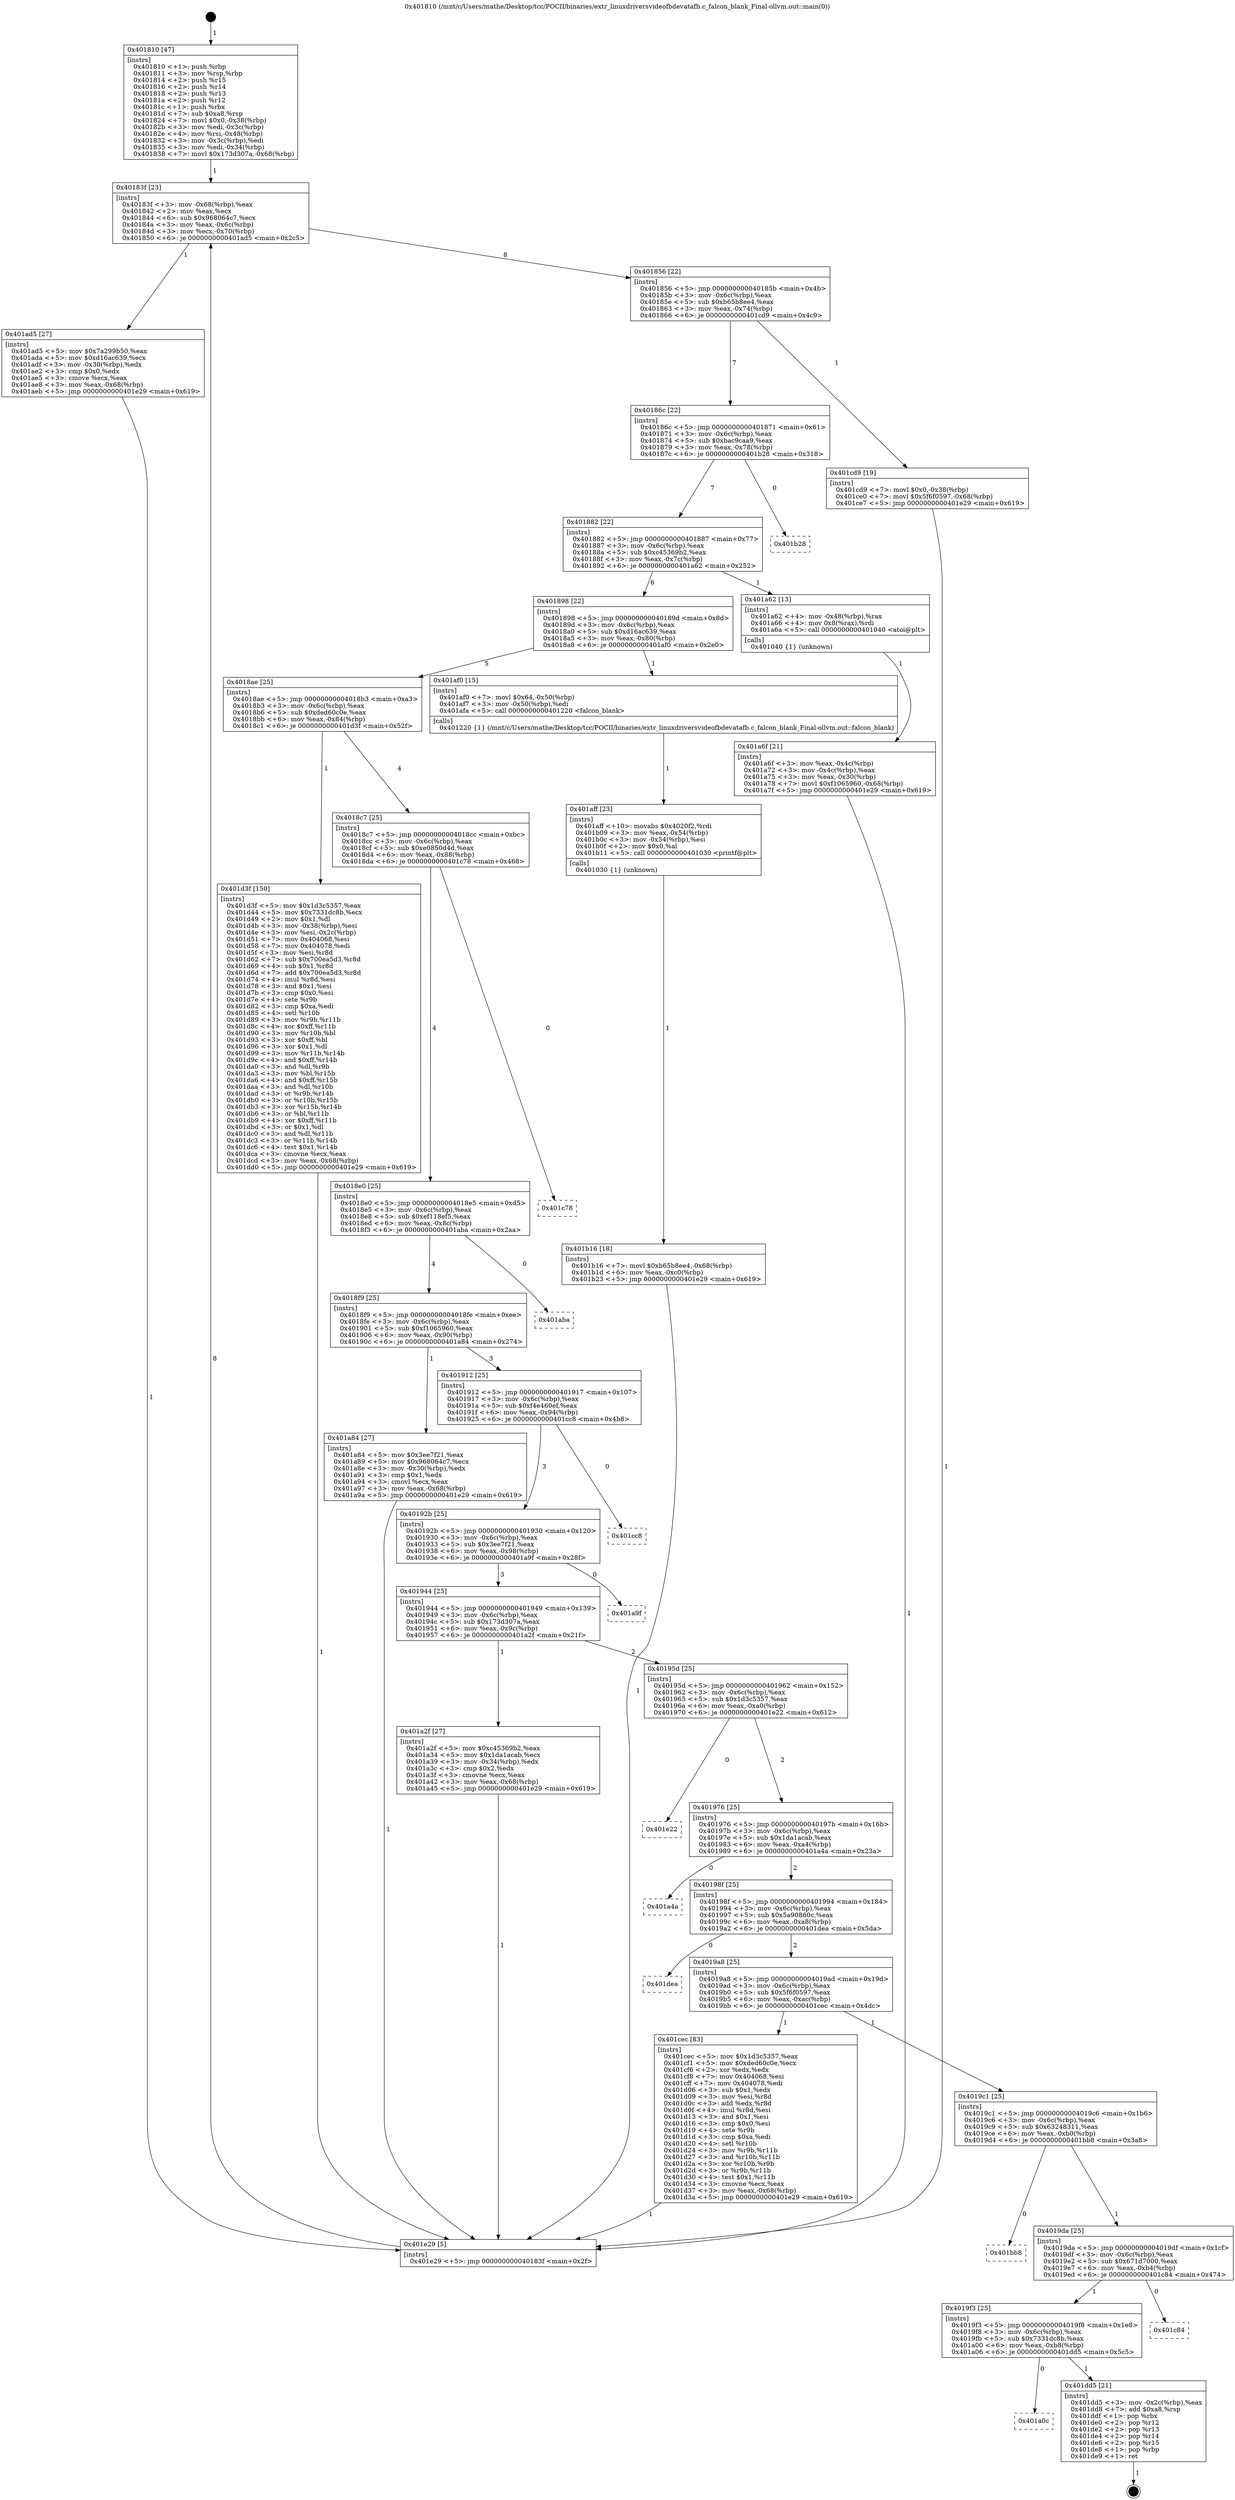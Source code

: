 digraph "0x401810" {
  label = "0x401810 (/mnt/c/Users/mathe/Desktop/tcc/POCII/binaries/extr_linuxdriversvideofbdevatafb.c_falcon_blank_Final-ollvm.out::main(0))"
  labelloc = "t"
  node[shape=record]

  Entry [label="",width=0.3,height=0.3,shape=circle,fillcolor=black,style=filled]
  "0x40183f" [label="{
     0x40183f [23]\l
     | [instrs]\l
     &nbsp;&nbsp;0x40183f \<+3\>: mov -0x68(%rbp),%eax\l
     &nbsp;&nbsp;0x401842 \<+2\>: mov %eax,%ecx\l
     &nbsp;&nbsp;0x401844 \<+6\>: sub $0x968064c7,%ecx\l
     &nbsp;&nbsp;0x40184a \<+3\>: mov %eax,-0x6c(%rbp)\l
     &nbsp;&nbsp;0x40184d \<+3\>: mov %ecx,-0x70(%rbp)\l
     &nbsp;&nbsp;0x401850 \<+6\>: je 0000000000401ad5 \<main+0x2c5\>\l
  }"]
  "0x401ad5" [label="{
     0x401ad5 [27]\l
     | [instrs]\l
     &nbsp;&nbsp;0x401ad5 \<+5\>: mov $0x7a299b50,%eax\l
     &nbsp;&nbsp;0x401ada \<+5\>: mov $0xd16ac639,%ecx\l
     &nbsp;&nbsp;0x401adf \<+3\>: mov -0x30(%rbp),%edx\l
     &nbsp;&nbsp;0x401ae2 \<+3\>: cmp $0x0,%edx\l
     &nbsp;&nbsp;0x401ae5 \<+3\>: cmove %ecx,%eax\l
     &nbsp;&nbsp;0x401ae8 \<+3\>: mov %eax,-0x68(%rbp)\l
     &nbsp;&nbsp;0x401aeb \<+5\>: jmp 0000000000401e29 \<main+0x619\>\l
  }"]
  "0x401856" [label="{
     0x401856 [22]\l
     | [instrs]\l
     &nbsp;&nbsp;0x401856 \<+5\>: jmp 000000000040185b \<main+0x4b\>\l
     &nbsp;&nbsp;0x40185b \<+3\>: mov -0x6c(%rbp),%eax\l
     &nbsp;&nbsp;0x40185e \<+5\>: sub $0xb65b8ee4,%eax\l
     &nbsp;&nbsp;0x401863 \<+3\>: mov %eax,-0x74(%rbp)\l
     &nbsp;&nbsp;0x401866 \<+6\>: je 0000000000401cd9 \<main+0x4c9\>\l
  }"]
  Exit [label="",width=0.3,height=0.3,shape=circle,fillcolor=black,style=filled,peripheries=2]
  "0x401cd9" [label="{
     0x401cd9 [19]\l
     | [instrs]\l
     &nbsp;&nbsp;0x401cd9 \<+7\>: movl $0x0,-0x38(%rbp)\l
     &nbsp;&nbsp;0x401ce0 \<+7\>: movl $0x5f6f0597,-0x68(%rbp)\l
     &nbsp;&nbsp;0x401ce7 \<+5\>: jmp 0000000000401e29 \<main+0x619\>\l
  }"]
  "0x40186c" [label="{
     0x40186c [22]\l
     | [instrs]\l
     &nbsp;&nbsp;0x40186c \<+5\>: jmp 0000000000401871 \<main+0x61\>\l
     &nbsp;&nbsp;0x401871 \<+3\>: mov -0x6c(%rbp),%eax\l
     &nbsp;&nbsp;0x401874 \<+5\>: sub $0xbac9caa9,%eax\l
     &nbsp;&nbsp;0x401879 \<+3\>: mov %eax,-0x78(%rbp)\l
     &nbsp;&nbsp;0x40187c \<+6\>: je 0000000000401b28 \<main+0x318\>\l
  }"]
  "0x401a0c" [label="{
     0x401a0c\l
  }", style=dashed]
  "0x401b28" [label="{
     0x401b28\l
  }", style=dashed]
  "0x401882" [label="{
     0x401882 [22]\l
     | [instrs]\l
     &nbsp;&nbsp;0x401882 \<+5\>: jmp 0000000000401887 \<main+0x77\>\l
     &nbsp;&nbsp;0x401887 \<+3\>: mov -0x6c(%rbp),%eax\l
     &nbsp;&nbsp;0x40188a \<+5\>: sub $0xc45369b2,%eax\l
     &nbsp;&nbsp;0x40188f \<+3\>: mov %eax,-0x7c(%rbp)\l
     &nbsp;&nbsp;0x401892 \<+6\>: je 0000000000401a62 \<main+0x252\>\l
  }"]
  "0x401dd5" [label="{
     0x401dd5 [21]\l
     | [instrs]\l
     &nbsp;&nbsp;0x401dd5 \<+3\>: mov -0x2c(%rbp),%eax\l
     &nbsp;&nbsp;0x401dd8 \<+7\>: add $0xa8,%rsp\l
     &nbsp;&nbsp;0x401ddf \<+1\>: pop %rbx\l
     &nbsp;&nbsp;0x401de0 \<+2\>: pop %r12\l
     &nbsp;&nbsp;0x401de2 \<+2\>: pop %r13\l
     &nbsp;&nbsp;0x401de4 \<+2\>: pop %r14\l
     &nbsp;&nbsp;0x401de6 \<+2\>: pop %r15\l
     &nbsp;&nbsp;0x401de8 \<+1\>: pop %rbp\l
     &nbsp;&nbsp;0x401de9 \<+1\>: ret\l
  }"]
  "0x401a62" [label="{
     0x401a62 [13]\l
     | [instrs]\l
     &nbsp;&nbsp;0x401a62 \<+4\>: mov -0x48(%rbp),%rax\l
     &nbsp;&nbsp;0x401a66 \<+4\>: mov 0x8(%rax),%rdi\l
     &nbsp;&nbsp;0x401a6a \<+5\>: call 0000000000401040 \<atoi@plt\>\l
     | [calls]\l
     &nbsp;&nbsp;0x401040 \{1\} (unknown)\l
  }"]
  "0x401898" [label="{
     0x401898 [22]\l
     | [instrs]\l
     &nbsp;&nbsp;0x401898 \<+5\>: jmp 000000000040189d \<main+0x8d\>\l
     &nbsp;&nbsp;0x40189d \<+3\>: mov -0x6c(%rbp),%eax\l
     &nbsp;&nbsp;0x4018a0 \<+5\>: sub $0xd16ac639,%eax\l
     &nbsp;&nbsp;0x4018a5 \<+3\>: mov %eax,-0x80(%rbp)\l
     &nbsp;&nbsp;0x4018a8 \<+6\>: je 0000000000401af0 \<main+0x2e0\>\l
  }"]
  "0x4019f3" [label="{
     0x4019f3 [25]\l
     | [instrs]\l
     &nbsp;&nbsp;0x4019f3 \<+5\>: jmp 00000000004019f8 \<main+0x1e8\>\l
     &nbsp;&nbsp;0x4019f8 \<+3\>: mov -0x6c(%rbp),%eax\l
     &nbsp;&nbsp;0x4019fb \<+5\>: sub $0x7331dc8b,%eax\l
     &nbsp;&nbsp;0x401a00 \<+6\>: mov %eax,-0xb8(%rbp)\l
     &nbsp;&nbsp;0x401a06 \<+6\>: je 0000000000401dd5 \<main+0x5c5\>\l
  }"]
  "0x401af0" [label="{
     0x401af0 [15]\l
     | [instrs]\l
     &nbsp;&nbsp;0x401af0 \<+7\>: movl $0x64,-0x50(%rbp)\l
     &nbsp;&nbsp;0x401af7 \<+3\>: mov -0x50(%rbp),%edi\l
     &nbsp;&nbsp;0x401afa \<+5\>: call 0000000000401220 \<falcon_blank\>\l
     | [calls]\l
     &nbsp;&nbsp;0x401220 \{1\} (/mnt/c/Users/mathe/Desktop/tcc/POCII/binaries/extr_linuxdriversvideofbdevatafb.c_falcon_blank_Final-ollvm.out::falcon_blank)\l
  }"]
  "0x4018ae" [label="{
     0x4018ae [25]\l
     | [instrs]\l
     &nbsp;&nbsp;0x4018ae \<+5\>: jmp 00000000004018b3 \<main+0xa3\>\l
     &nbsp;&nbsp;0x4018b3 \<+3\>: mov -0x6c(%rbp),%eax\l
     &nbsp;&nbsp;0x4018b6 \<+5\>: sub $0xded60c0e,%eax\l
     &nbsp;&nbsp;0x4018bb \<+6\>: mov %eax,-0x84(%rbp)\l
     &nbsp;&nbsp;0x4018c1 \<+6\>: je 0000000000401d3f \<main+0x52f\>\l
  }"]
  "0x401c84" [label="{
     0x401c84\l
  }", style=dashed]
  "0x401d3f" [label="{
     0x401d3f [150]\l
     | [instrs]\l
     &nbsp;&nbsp;0x401d3f \<+5\>: mov $0x1d3c5357,%eax\l
     &nbsp;&nbsp;0x401d44 \<+5\>: mov $0x7331dc8b,%ecx\l
     &nbsp;&nbsp;0x401d49 \<+2\>: mov $0x1,%dl\l
     &nbsp;&nbsp;0x401d4b \<+3\>: mov -0x38(%rbp),%esi\l
     &nbsp;&nbsp;0x401d4e \<+3\>: mov %esi,-0x2c(%rbp)\l
     &nbsp;&nbsp;0x401d51 \<+7\>: mov 0x404068,%esi\l
     &nbsp;&nbsp;0x401d58 \<+7\>: mov 0x404078,%edi\l
     &nbsp;&nbsp;0x401d5f \<+3\>: mov %esi,%r8d\l
     &nbsp;&nbsp;0x401d62 \<+7\>: sub $0x700ea5d3,%r8d\l
     &nbsp;&nbsp;0x401d69 \<+4\>: sub $0x1,%r8d\l
     &nbsp;&nbsp;0x401d6d \<+7\>: add $0x700ea5d3,%r8d\l
     &nbsp;&nbsp;0x401d74 \<+4\>: imul %r8d,%esi\l
     &nbsp;&nbsp;0x401d78 \<+3\>: and $0x1,%esi\l
     &nbsp;&nbsp;0x401d7b \<+3\>: cmp $0x0,%esi\l
     &nbsp;&nbsp;0x401d7e \<+4\>: sete %r9b\l
     &nbsp;&nbsp;0x401d82 \<+3\>: cmp $0xa,%edi\l
     &nbsp;&nbsp;0x401d85 \<+4\>: setl %r10b\l
     &nbsp;&nbsp;0x401d89 \<+3\>: mov %r9b,%r11b\l
     &nbsp;&nbsp;0x401d8c \<+4\>: xor $0xff,%r11b\l
     &nbsp;&nbsp;0x401d90 \<+3\>: mov %r10b,%bl\l
     &nbsp;&nbsp;0x401d93 \<+3\>: xor $0xff,%bl\l
     &nbsp;&nbsp;0x401d96 \<+3\>: xor $0x1,%dl\l
     &nbsp;&nbsp;0x401d99 \<+3\>: mov %r11b,%r14b\l
     &nbsp;&nbsp;0x401d9c \<+4\>: and $0xff,%r14b\l
     &nbsp;&nbsp;0x401da0 \<+3\>: and %dl,%r9b\l
     &nbsp;&nbsp;0x401da3 \<+3\>: mov %bl,%r15b\l
     &nbsp;&nbsp;0x401da6 \<+4\>: and $0xff,%r15b\l
     &nbsp;&nbsp;0x401daa \<+3\>: and %dl,%r10b\l
     &nbsp;&nbsp;0x401dad \<+3\>: or %r9b,%r14b\l
     &nbsp;&nbsp;0x401db0 \<+3\>: or %r10b,%r15b\l
     &nbsp;&nbsp;0x401db3 \<+3\>: xor %r15b,%r14b\l
     &nbsp;&nbsp;0x401db6 \<+3\>: or %bl,%r11b\l
     &nbsp;&nbsp;0x401db9 \<+4\>: xor $0xff,%r11b\l
     &nbsp;&nbsp;0x401dbd \<+3\>: or $0x1,%dl\l
     &nbsp;&nbsp;0x401dc0 \<+3\>: and %dl,%r11b\l
     &nbsp;&nbsp;0x401dc3 \<+3\>: or %r11b,%r14b\l
     &nbsp;&nbsp;0x401dc6 \<+4\>: test $0x1,%r14b\l
     &nbsp;&nbsp;0x401dca \<+3\>: cmovne %ecx,%eax\l
     &nbsp;&nbsp;0x401dcd \<+3\>: mov %eax,-0x68(%rbp)\l
     &nbsp;&nbsp;0x401dd0 \<+5\>: jmp 0000000000401e29 \<main+0x619\>\l
  }"]
  "0x4018c7" [label="{
     0x4018c7 [25]\l
     | [instrs]\l
     &nbsp;&nbsp;0x4018c7 \<+5\>: jmp 00000000004018cc \<main+0xbc\>\l
     &nbsp;&nbsp;0x4018cc \<+3\>: mov -0x6c(%rbp),%eax\l
     &nbsp;&nbsp;0x4018cf \<+5\>: sub $0xe0850d4d,%eax\l
     &nbsp;&nbsp;0x4018d4 \<+6\>: mov %eax,-0x88(%rbp)\l
     &nbsp;&nbsp;0x4018da \<+6\>: je 0000000000401c78 \<main+0x468\>\l
  }"]
  "0x4019da" [label="{
     0x4019da [25]\l
     | [instrs]\l
     &nbsp;&nbsp;0x4019da \<+5\>: jmp 00000000004019df \<main+0x1cf\>\l
     &nbsp;&nbsp;0x4019df \<+3\>: mov -0x6c(%rbp),%eax\l
     &nbsp;&nbsp;0x4019e2 \<+5\>: sub $0x671d7000,%eax\l
     &nbsp;&nbsp;0x4019e7 \<+6\>: mov %eax,-0xb4(%rbp)\l
     &nbsp;&nbsp;0x4019ed \<+6\>: je 0000000000401c84 \<main+0x474\>\l
  }"]
  "0x401c78" [label="{
     0x401c78\l
  }", style=dashed]
  "0x4018e0" [label="{
     0x4018e0 [25]\l
     | [instrs]\l
     &nbsp;&nbsp;0x4018e0 \<+5\>: jmp 00000000004018e5 \<main+0xd5\>\l
     &nbsp;&nbsp;0x4018e5 \<+3\>: mov -0x6c(%rbp),%eax\l
     &nbsp;&nbsp;0x4018e8 \<+5\>: sub $0xef118ef5,%eax\l
     &nbsp;&nbsp;0x4018ed \<+6\>: mov %eax,-0x8c(%rbp)\l
     &nbsp;&nbsp;0x4018f3 \<+6\>: je 0000000000401aba \<main+0x2aa\>\l
  }"]
  "0x401bb8" [label="{
     0x401bb8\l
  }", style=dashed]
  "0x401aba" [label="{
     0x401aba\l
  }", style=dashed]
  "0x4018f9" [label="{
     0x4018f9 [25]\l
     | [instrs]\l
     &nbsp;&nbsp;0x4018f9 \<+5\>: jmp 00000000004018fe \<main+0xee\>\l
     &nbsp;&nbsp;0x4018fe \<+3\>: mov -0x6c(%rbp),%eax\l
     &nbsp;&nbsp;0x401901 \<+5\>: sub $0xf1065960,%eax\l
     &nbsp;&nbsp;0x401906 \<+6\>: mov %eax,-0x90(%rbp)\l
     &nbsp;&nbsp;0x40190c \<+6\>: je 0000000000401a84 \<main+0x274\>\l
  }"]
  "0x4019c1" [label="{
     0x4019c1 [25]\l
     | [instrs]\l
     &nbsp;&nbsp;0x4019c1 \<+5\>: jmp 00000000004019c6 \<main+0x1b6\>\l
     &nbsp;&nbsp;0x4019c6 \<+3\>: mov -0x6c(%rbp),%eax\l
     &nbsp;&nbsp;0x4019c9 \<+5\>: sub $0x63248311,%eax\l
     &nbsp;&nbsp;0x4019ce \<+6\>: mov %eax,-0xb0(%rbp)\l
     &nbsp;&nbsp;0x4019d4 \<+6\>: je 0000000000401bb8 \<main+0x3a8\>\l
  }"]
  "0x401a84" [label="{
     0x401a84 [27]\l
     | [instrs]\l
     &nbsp;&nbsp;0x401a84 \<+5\>: mov $0x3ee7f21,%eax\l
     &nbsp;&nbsp;0x401a89 \<+5\>: mov $0x968064c7,%ecx\l
     &nbsp;&nbsp;0x401a8e \<+3\>: mov -0x30(%rbp),%edx\l
     &nbsp;&nbsp;0x401a91 \<+3\>: cmp $0x1,%edx\l
     &nbsp;&nbsp;0x401a94 \<+3\>: cmovl %ecx,%eax\l
     &nbsp;&nbsp;0x401a97 \<+3\>: mov %eax,-0x68(%rbp)\l
     &nbsp;&nbsp;0x401a9a \<+5\>: jmp 0000000000401e29 \<main+0x619\>\l
  }"]
  "0x401912" [label="{
     0x401912 [25]\l
     | [instrs]\l
     &nbsp;&nbsp;0x401912 \<+5\>: jmp 0000000000401917 \<main+0x107\>\l
     &nbsp;&nbsp;0x401917 \<+3\>: mov -0x6c(%rbp),%eax\l
     &nbsp;&nbsp;0x40191a \<+5\>: sub $0xf4e460ef,%eax\l
     &nbsp;&nbsp;0x40191f \<+6\>: mov %eax,-0x94(%rbp)\l
     &nbsp;&nbsp;0x401925 \<+6\>: je 0000000000401cc8 \<main+0x4b8\>\l
  }"]
  "0x401cec" [label="{
     0x401cec [83]\l
     | [instrs]\l
     &nbsp;&nbsp;0x401cec \<+5\>: mov $0x1d3c5357,%eax\l
     &nbsp;&nbsp;0x401cf1 \<+5\>: mov $0xded60c0e,%ecx\l
     &nbsp;&nbsp;0x401cf6 \<+2\>: xor %edx,%edx\l
     &nbsp;&nbsp;0x401cf8 \<+7\>: mov 0x404068,%esi\l
     &nbsp;&nbsp;0x401cff \<+7\>: mov 0x404078,%edi\l
     &nbsp;&nbsp;0x401d06 \<+3\>: sub $0x1,%edx\l
     &nbsp;&nbsp;0x401d09 \<+3\>: mov %esi,%r8d\l
     &nbsp;&nbsp;0x401d0c \<+3\>: add %edx,%r8d\l
     &nbsp;&nbsp;0x401d0f \<+4\>: imul %r8d,%esi\l
     &nbsp;&nbsp;0x401d13 \<+3\>: and $0x1,%esi\l
     &nbsp;&nbsp;0x401d16 \<+3\>: cmp $0x0,%esi\l
     &nbsp;&nbsp;0x401d19 \<+4\>: sete %r9b\l
     &nbsp;&nbsp;0x401d1d \<+3\>: cmp $0xa,%edi\l
     &nbsp;&nbsp;0x401d20 \<+4\>: setl %r10b\l
     &nbsp;&nbsp;0x401d24 \<+3\>: mov %r9b,%r11b\l
     &nbsp;&nbsp;0x401d27 \<+3\>: and %r10b,%r11b\l
     &nbsp;&nbsp;0x401d2a \<+3\>: xor %r10b,%r9b\l
     &nbsp;&nbsp;0x401d2d \<+3\>: or %r9b,%r11b\l
     &nbsp;&nbsp;0x401d30 \<+4\>: test $0x1,%r11b\l
     &nbsp;&nbsp;0x401d34 \<+3\>: cmovne %ecx,%eax\l
     &nbsp;&nbsp;0x401d37 \<+3\>: mov %eax,-0x68(%rbp)\l
     &nbsp;&nbsp;0x401d3a \<+5\>: jmp 0000000000401e29 \<main+0x619\>\l
  }"]
  "0x401cc8" [label="{
     0x401cc8\l
  }", style=dashed]
  "0x40192b" [label="{
     0x40192b [25]\l
     | [instrs]\l
     &nbsp;&nbsp;0x40192b \<+5\>: jmp 0000000000401930 \<main+0x120\>\l
     &nbsp;&nbsp;0x401930 \<+3\>: mov -0x6c(%rbp),%eax\l
     &nbsp;&nbsp;0x401933 \<+5\>: sub $0x3ee7f21,%eax\l
     &nbsp;&nbsp;0x401938 \<+6\>: mov %eax,-0x98(%rbp)\l
     &nbsp;&nbsp;0x40193e \<+6\>: je 0000000000401a9f \<main+0x28f\>\l
  }"]
  "0x4019a8" [label="{
     0x4019a8 [25]\l
     | [instrs]\l
     &nbsp;&nbsp;0x4019a8 \<+5\>: jmp 00000000004019ad \<main+0x19d\>\l
     &nbsp;&nbsp;0x4019ad \<+3\>: mov -0x6c(%rbp),%eax\l
     &nbsp;&nbsp;0x4019b0 \<+5\>: sub $0x5f6f0597,%eax\l
     &nbsp;&nbsp;0x4019b5 \<+6\>: mov %eax,-0xac(%rbp)\l
     &nbsp;&nbsp;0x4019bb \<+6\>: je 0000000000401cec \<main+0x4dc\>\l
  }"]
  "0x401a9f" [label="{
     0x401a9f\l
  }", style=dashed]
  "0x401944" [label="{
     0x401944 [25]\l
     | [instrs]\l
     &nbsp;&nbsp;0x401944 \<+5\>: jmp 0000000000401949 \<main+0x139\>\l
     &nbsp;&nbsp;0x401949 \<+3\>: mov -0x6c(%rbp),%eax\l
     &nbsp;&nbsp;0x40194c \<+5\>: sub $0x173d307a,%eax\l
     &nbsp;&nbsp;0x401951 \<+6\>: mov %eax,-0x9c(%rbp)\l
     &nbsp;&nbsp;0x401957 \<+6\>: je 0000000000401a2f \<main+0x21f\>\l
  }"]
  "0x401dea" [label="{
     0x401dea\l
  }", style=dashed]
  "0x401a2f" [label="{
     0x401a2f [27]\l
     | [instrs]\l
     &nbsp;&nbsp;0x401a2f \<+5\>: mov $0xc45369b2,%eax\l
     &nbsp;&nbsp;0x401a34 \<+5\>: mov $0x1da1acab,%ecx\l
     &nbsp;&nbsp;0x401a39 \<+3\>: mov -0x34(%rbp),%edx\l
     &nbsp;&nbsp;0x401a3c \<+3\>: cmp $0x2,%edx\l
     &nbsp;&nbsp;0x401a3f \<+3\>: cmovne %ecx,%eax\l
     &nbsp;&nbsp;0x401a42 \<+3\>: mov %eax,-0x68(%rbp)\l
     &nbsp;&nbsp;0x401a45 \<+5\>: jmp 0000000000401e29 \<main+0x619\>\l
  }"]
  "0x40195d" [label="{
     0x40195d [25]\l
     | [instrs]\l
     &nbsp;&nbsp;0x40195d \<+5\>: jmp 0000000000401962 \<main+0x152\>\l
     &nbsp;&nbsp;0x401962 \<+3\>: mov -0x6c(%rbp),%eax\l
     &nbsp;&nbsp;0x401965 \<+5\>: sub $0x1d3c5357,%eax\l
     &nbsp;&nbsp;0x40196a \<+6\>: mov %eax,-0xa0(%rbp)\l
     &nbsp;&nbsp;0x401970 \<+6\>: je 0000000000401e22 \<main+0x612\>\l
  }"]
  "0x401e29" [label="{
     0x401e29 [5]\l
     | [instrs]\l
     &nbsp;&nbsp;0x401e29 \<+5\>: jmp 000000000040183f \<main+0x2f\>\l
  }"]
  "0x401810" [label="{
     0x401810 [47]\l
     | [instrs]\l
     &nbsp;&nbsp;0x401810 \<+1\>: push %rbp\l
     &nbsp;&nbsp;0x401811 \<+3\>: mov %rsp,%rbp\l
     &nbsp;&nbsp;0x401814 \<+2\>: push %r15\l
     &nbsp;&nbsp;0x401816 \<+2\>: push %r14\l
     &nbsp;&nbsp;0x401818 \<+2\>: push %r13\l
     &nbsp;&nbsp;0x40181a \<+2\>: push %r12\l
     &nbsp;&nbsp;0x40181c \<+1\>: push %rbx\l
     &nbsp;&nbsp;0x40181d \<+7\>: sub $0xa8,%rsp\l
     &nbsp;&nbsp;0x401824 \<+7\>: movl $0x0,-0x38(%rbp)\l
     &nbsp;&nbsp;0x40182b \<+3\>: mov %edi,-0x3c(%rbp)\l
     &nbsp;&nbsp;0x40182e \<+4\>: mov %rsi,-0x48(%rbp)\l
     &nbsp;&nbsp;0x401832 \<+3\>: mov -0x3c(%rbp),%edi\l
     &nbsp;&nbsp;0x401835 \<+3\>: mov %edi,-0x34(%rbp)\l
     &nbsp;&nbsp;0x401838 \<+7\>: movl $0x173d307a,-0x68(%rbp)\l
  }"]
  "0x401a6f" [label="{
     0x401a6f [21]\l
     | [instrs]\l
     &nbsp;&nbsp;0x401a6f \<+3\>: mov %eax,-0x4c(%rbp)\l
     &nbsp;&nbsp;0x401a72 \<+3\>: mov -0x4c(%rbp),%eax\l
     &nbsp;&nbsp;0x401a75 \<+3\>: mov %eax,-0x30(%rbp)\l
     &nbsp;&nbsp;0x401a78 \<+7\>: movl $0xf1065960,-0x68(%rbp)\l
     &nbsp;&nbsp;0x401a7f \<+5\>: jmp 0000000000401e29 \<main+0x619\>\l
  }"]
  "0x401aff" [label="{
     0x401aff [23]\l
     | [instrs]\l
     &nbsp;&nbsp;0x401aff \<+10\>: movabs $0x4020f2,%rdi\l
     &nbsp;&nbsp;0x401b09 \<+3\>: mov %eax,-0x54(%rbp)\l
     &nbsp;&nbsp;0x401b0c \<+3\>: mov -0x54(%rbp),%esi\l
     &nbsp;&nbsp;0x401b0f \<+2\>: mov $0x0,%al\l
     &nbsp;&nbsp;0x401b11 \<+5\>: call 0000000000401030 \<printf@plt\>\l
     | [calls]\l
     &nbsp;&nbsp;0x401030 \{1\} (unknown)\l
  }"]
  "0x401b16" [label="{
     0x401b16 [18]\l
     | [instrs]\l
     &nbsp;&nbsp;0x401b16 \<+7\>: movl $0xb65b8ee4,-0x68(%rbp)\l
     &nbsp;&nbsp;0x401b1d \<+6\>: mov %eax,-0xc0(%rbp)\l
     &nbsp;&nbsp;0x401b23 \<+5\>: jmp 0000000000401e29 \<main+0x619\>\l
  }"]
  "0x40198f" [label="{
     0x40198f [25]\l
     | [instrs]\l
     &nbsp;&nbsp;0x40198f \<+5\>: jmp 0000000000401994 \<main+0x184\>\l
     &nbsp;&nbsp;0x401994 \<+3\>: mov -0x6c(%rbp),%eax\l
     &nbsp;&nbsp;0x401997 \<+5\>: sub $0x5a90860c,%eax\l
     &nbsp;&nbsp;0x40199c \<+6\>: mov %eax,-0xa8(%rbp)\l
     &nbsp;&nbsp;0x4019a2 \<+6\>: je 0000000000401dea \<main+0x5da\>\l
  }"]
  "0x401e22" [label="{
     0x401e22\l
  }", style=dashed]
  "0x401976" [label="{
     0x401976 [25]\l
     | [instrs]\l
     &nbsp;&nbsp;0x401976 \<+5\>: jmp 000000000040197b \<main+0x16b\>\l
     &nbsp;&nbsp;0x40197b \<+3\>: mov -0x6c(%rbp),%eax\l
     &nbsp;&nbsp;0x40197e \<+5\>: sub $0x1da1acab,%eax\l
     &nbsp;&nbsp;0x401983 \<+6\>: mov %eax,-0xa4(%rbp)\l
     &nbsp;&nbsp;0x401989 \<+6\>: je 0000000000401a4a \<main+0x23a\>\l
  }"]
  "0x401a4a" [label="{
     0x401a4a\l
  }", style=dashed]
  Entry -> "0x401810" [label=" 1"]
  "0x40183f" -> "0x401ad5" [label=" 1"]
  "0x40183f" -> "0x401856" [label=" 8"]
  "0x401dd5" -> Exit [label=" 1"]
  "0x401856" -> "0x401cd9" [label=" 1"]
  "0x401856" -> "0x40186c" [label=" 7"]
  "0x4019f3" -> "0x401a0c" [label=" 0"]
  "0x40186c" -> "0x401b28" [label=" 0"]
  "0x40186c" -> "0x401882" [label=" 7"]
  "0x4019f3" -> "0x401dd5" [label=" 1"]
  "0x401882" -> "0x401a62" [label=" 1"]
  "0x401882" -> "0x401898" [label=" 6"]
  "0x4019da" -> "0x4019f3" [label=" 1"]
  "0x401898" -> "0x401af0" [label=" 1"]
  "0x401898" -> "0x4018ae" [label=" 5"]
  "0x4019da" -> "0x401c84" [label=" 0"]
  "0x4018ae" -> "0x401d3f" [label=" 1"]
  "0x4018ae" -> "0x4018c7" [label=" 4"]
  "0x4019c1" -> "0x4019da" [label=" 1"]
  "0x4018c7" -> "0x401c78" [label=" 0"]
  "0x4018c7" -> "0x4018e0" [label=" 4"]
  "0x4019c1" -> "0x401bb8" [label=" 0"]
  "0x4018e0" -> "0x401aba" [label=" 0"]
  "0x4018e0" -> "0x4018f9" [label=" 4"]
  "0x401d3f" -> "0x401e29" [label=" 1"]
  "0x4018f9" -> "0x401a84" [label=" 1"]
  "0x4018f9" -> "0x401912" [label=" 3"]
  "0x401cec" -> "0x401e29" [label=" 1"]
  "0x401912" -> "0x401cc8" [label=" 0"]
  "0x401912" -> "0x40192b" [label=" 3"]
  "0x4019a8" -> "0x4019c1" [label=" 1"]
  "0x40192b" -> "0x401a9f" [label=" 0"]
  "0x40192b" -> "0x401944" [label=" 3"]
  "0x4019a8" -> "0x401cec" [label=" 1"]
  "0x401944" -> "0x401a2f" [label=" 1"]
  "0x401944" -> "0x40195d" [label=" 2"]
  "0x401a2f" -> "0x401e29" [label=" 1"]
  "0x401810" -> "0x40183f" [label=" 1"]
  "0x401e29" -> "0x40183f" [label=" 8"]
  "0x401a62" -> "0x401a6f" [label=" 1"]
  "0x401a6f" -> "0x401e29" [label=" 1"]
  "0x401a84" -> "0x401e29" [label=" 1"]
  "0x401ad5" -> "0x401e29" [label=" 1"]
  "0x401af0" -> "0x401aff" [label=" 1"]
  "0x401aff" -> "0x401b16" [label=" 1"]
  "0x401b16" -> "0x401e29" [label=" 1"]
  "0x401cd9" -> "0x401e29" [label=" 1"]
  "0x40198f" -> "0x4019a8" [label=" 2"]
  "0x40195d" -> "0x401e22" [label=" 0"]
  "0x40195d" -> "0x401976" [label=" 2"]
  "0x40198f" -> "0x401dea" [label=" 0"]
  "0x401976" -> "0x401a4a" [label=" 0"]
  "0x401976" -> "0x40198f" [label=" 2"]
}
